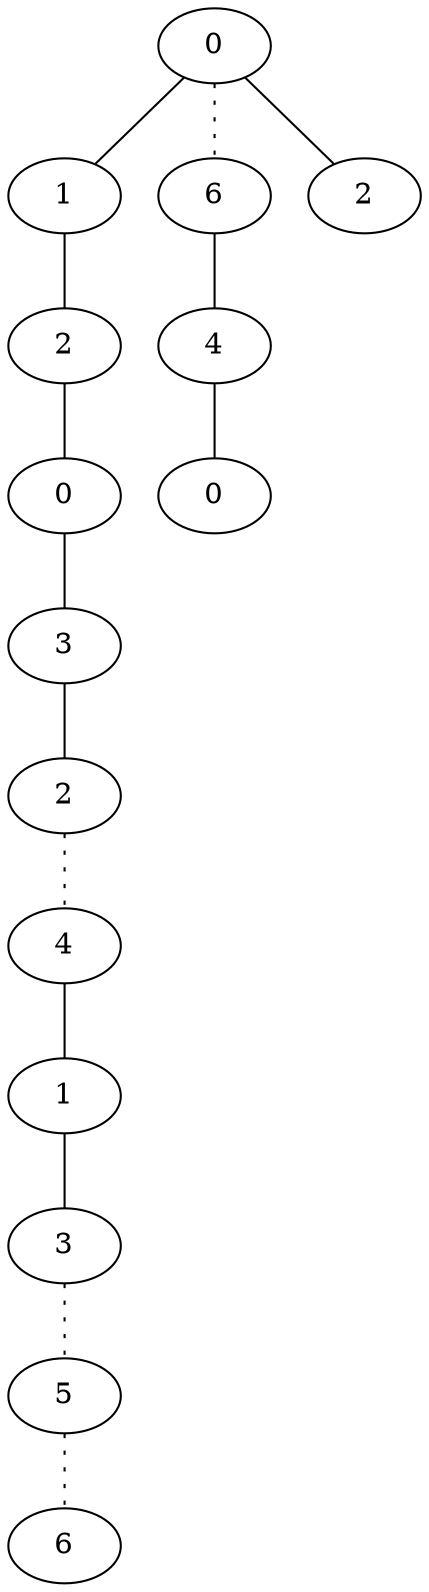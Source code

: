 graph {
a0[label=0];
a1[label=1];
a2[label=2];
a3[label=0];
a4[label=3];
a5[label=2];
a6[label=4];
a7[label=1];
a8[label=3];
a9[label=5];
a10[label=6];
a11[label=6];
a12[label=4];
a13[label=0];
a14[label=2];
a0 -- a1;
a0 -- a11 [style=dotted];
a0 -- a14;
a1 -- a2;
a2 -- a3;
a3 -- a4;
a4 -- a5;
a5 -- a6 [style=dotted];
a6 -- a7;
a7 -- a8;
a8 -- a9 [style=dotted];
a9 -- a10 [style=dotted];
a11 -- a12;
a12 -- a13;
}
